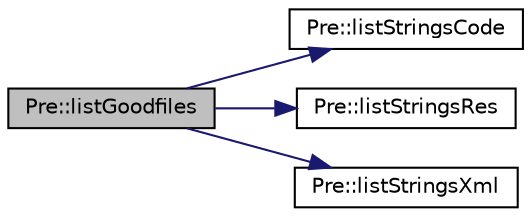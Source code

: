 digraph "Pre::listGoodfiles"
{
  edge [fontname="Helvetica",fontsize="10",labelfontname="Helvetica",labelfontsize="10"];
  node [fontname="Helvetica",fontsize="10",shape=record];
  rankdir="LR";
  Node689 [label="Pre::listGoodfiles",height=0.2,width=0.4,color="black", fillcolor="grey75", style="filled", fontcolor="black"];
  Node689 -> Node690 [color="midnightblue",fontsize="10",style="solid",fontname="Helvetica"];
  Node690 [label="Pre::listStringsCode",height=0.2,width=0.4,color="black", fillcolor="white", style="filled",URL="$class_pre.html#a8749bb215cdcec374ce5ba54f6eb1d96",tooltip="Display the strings to be extracted of code file. "];
  Node689 -> Node691 [color="midnightblue",fontsize="10",style="solid",fontname="Helvetica"];
  Node691 [label="Pre::listStringsRes",height=0.2,width=0.4,color="black", fillcolor="white", style="filled",URL="$class_pre.html#af0380a09af5d19735a1220821492e5fe",tooltip="Display the strings to be extracted of resource file. "];
  Node689 -> Node692 [color="midnightblue",fontsize="10",style="solid",fontname="Helvetica"];
  Node692 [label="Pre::listStringsXml",height=0.2,width=0.4,color="black", fillcolor="white", style="filled",URL="$class_pre.html#a48a5451b9da56e0529fda051e09c35d4",tooltip="Display the strings to be extracted of xml file. "];
}
